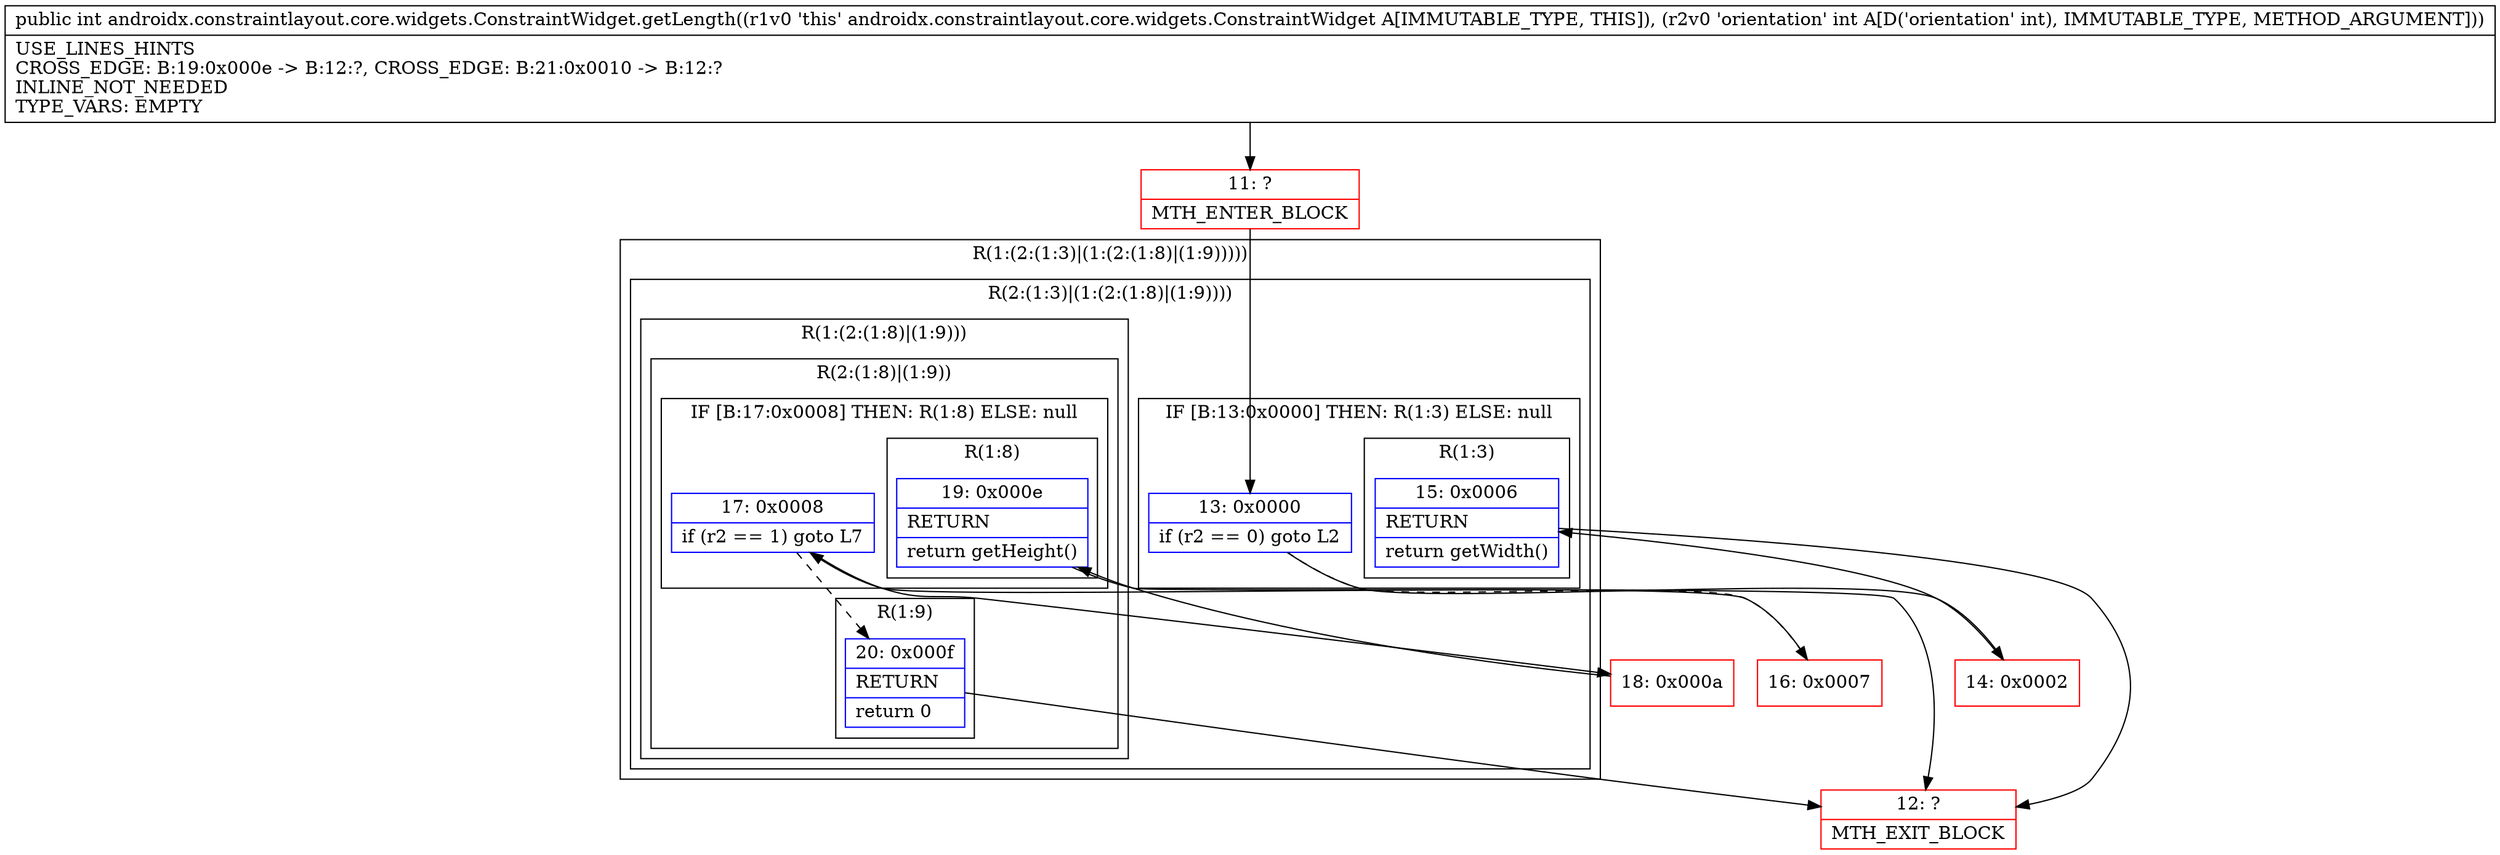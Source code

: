 digraph "CFG forandroidx.constraintlayout.core.widgets.ConstraintWidget.getLength(I)I" {
subgraph cluster_Region_1750247682 {
label = "R(1:(2:(1:3)|(1:(2:(1:8)|(1:9)))))";
node [shape=record,color=blue];
subgraph cluster_Region_694379231 {
label = "R(2:(1:3)|(1:(2:(1:8)|(1:9))))";
node [shape=record,color=blue];
subgraph cluster_IfRegion_923175658 {
label = "IF [B:13:0x0000] THEN: R(1:3) ELSE: null";
node [shape=record,color=blue];
Node_13 [shape=record,label="{13\:\ 0x0000|if (r2 == 0) goto L2\l}"];
subgraph cluster_Region_1913416169 {
label = "R(1:3)";
node [shape=record,color=blue];
Node_15 [shape=record,label="{15\:\ 0x0006|RETURN\l|return getWidth()\l}"];
}
}
subgraph cluster_Region_258720787 {
label = "R(1:(2:(1:8)|(1:9)))";
node [shape=record,color=blue];
subgraph cluster_Region_1026304699 {
label = "R(2:(1:8)|(1:9))";
node [shape=record,color=blue];
subgraph cluster_IfRegion_1048487470 {
label = "IF [B:17:0x0008] THEN: R(1:8) ELSE: null";
node [shape=record,color=blue];
Node_17 [shape=record,label="{17\:\ 0x0008|if (r2 == 1) goto L7\l}"];
subgraph cluster_Region_791462697 {
label = "R(1:8)";
node [shape=record,color=blue];
Node_19 [shape=record,label="{19\:\ 0x000e|RETURN\l|return getHeight()\l}"];
}
}
subgraph cluster_Region_2117521795 {
label = "R(1:9)";
node [shape=record,color=blue];
Node_20 [shape=record,label="{20\:\ 0x000f|RETURN\l|return 0\l}"];
}
}
}
}
}
Node_11 [shape=record,color=red,label="{11\:\ ?|MTH_ENTER_BLOCK\l}"];
Node_14 [shape=record,color=red,label="{14\:\ 0x0002}"];
Node_12 [shape=record,color=red,label="{12\:\ ?|MTH_EXIT_BLOCK\l}"];
Node_16 [shape=record,color=red,label="{16\:\ 0x0007}"];
Node_18 [shape=record,color=red,label="{18\:\ 0x000a}"];
MethodNode[shape=record,label="{public int androidx.constraintlayout.core.widgets.ConstraintWidget.getLength((r1v0 'this' androidx.constraintlayout.core.widgets.ConstraintWidget A[IMMUTABLE_TYPE, THIS]), (r2v0 'orientation' int A[D('orientation' int), IMMUTABLE_TYPE, METHOD_ARGUMENT]))  | USE_LINES_HINTS\lCROSS_EDGE: B:19:0x000e \-\> B:12:?, CROSS_EDGE: B:21:0x0010 \-\> B:12:?\lINLINE_NOT_NEEDED\lTYPE_VARS: EMPTY\l}"];
MethodNode -> Node_11;Node_13 -> Node_14;
Node_13 -> Node_16[style=dashed];
Node_15 -> Node_12;
Node_17 -> Node_18;
Node_17 -> Node_20[style=dashed];
Node_19 -> Node_12;
Node_20 -> Node_12;
Node_11 -> Node_13;
Node_14 -> Node_15;
Node_16 -> Node_17;
Node_18 -> Node_19;
}

